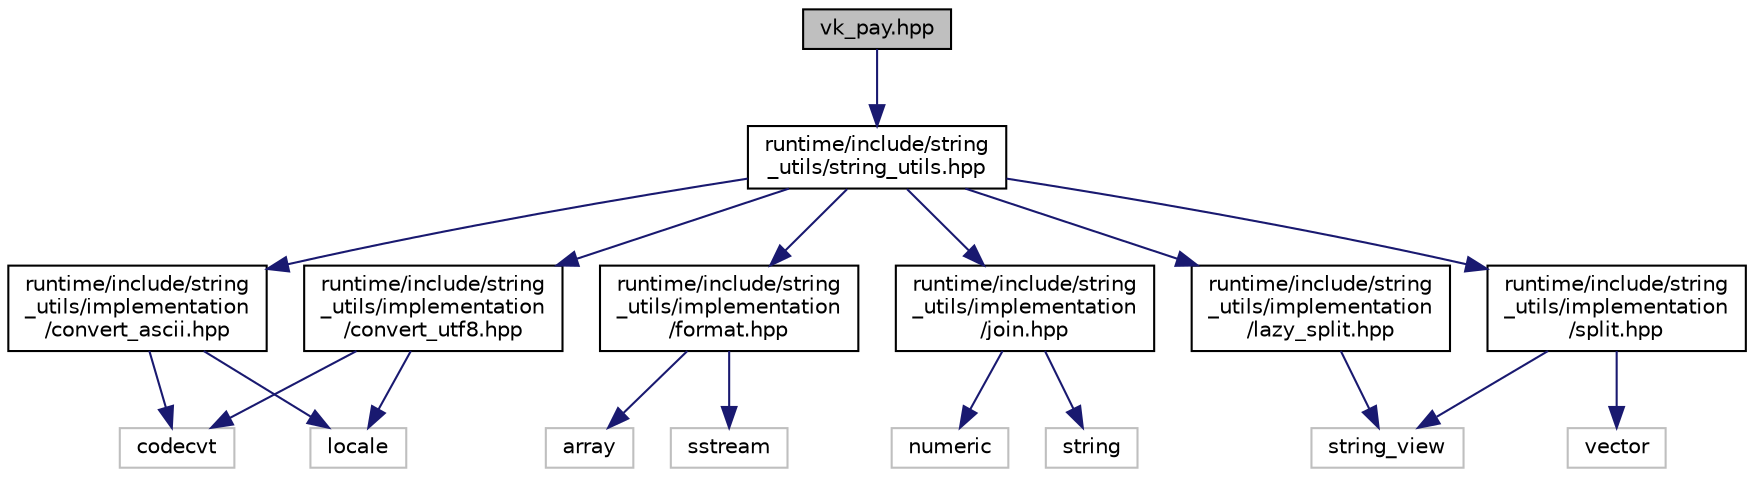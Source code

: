 digraph "vk_pay.hpp"
{
 // LATEX_PDF_SIZE
  edge [fontname="Helvetica",fontsize="10",labelfontname="Helvetica",labelfontsize="10"];
  node [fontname="Helvetica",fontsize="10",shape=record];
  Node1 [label="vk_pay.hpp",height=0.2,width=0.4,color="black", fillcolor="grey75", style="filled", fontcolor="black",tooltip=" "];
  Node1 -> Node2 [color="midnightblue",fontsize="10",style="solid",fontname="Helvetica"];
  Node2 [label="runtime/include/string\l_utils/string_utils.hpp",height=0.2,width=0.4,color="black", fillcolor="white", style="filled",URL="$string__utils_8hpp.html",tooltip=" "];
  Node2 -> Node3 [color="midnightblue",fontsize="10",style="solid",fontname="Helvetica"];
  Node3 [label="runtime/include/string\l_utils/implementation\l/convert_ascii.hpp",height=0.2,width=0.4,color="black", fillcolor="white", style="filled",URL="$convert__ascii_8hpp.html",tooltip=" "];
  Node3 -> Node4 [color="midnightblue",fontsize="10",style="solid",fontname="Helvetica"];
  Node4 [label="codecvt",height=0.2,width=0.4,color="grey75", fillcolor="white", style="filled",tooltip=" "];
  Node3 -> Node5 [color="midnightblue",fontsize="10",style="solid",fontname="Helvetica"];
  Node5 [label="locale",height=0.2,width=0.4,color="grey75", fillcolor="white", style="filled",tooltip=" "];
  Node2 -> Node6 [color="midnightblue",fontsize="10",style="solid",fontname="Helvetica"];
  Node6 [label="runtime/include/string\l_utils/implementation\l/convert_utf8.hpp",height=0.2,width=0.4,color="black", fillcolor="white", style="filled",URL="$convert__utf8_8hpp.html",tooltip=" "];
  Node6 -> Node4 [color="midnightblue",fontsize="10",style="solid",fontname="Helvetica"];
  Node6 -> Node5 [color="midnightblue",fontsize="10",style="solid",fontname="Helvetica"];
  Node2 -> Node7 [color="midnightblue",fontsize="10",style="solid",fontname="Helvetica"];
  Node7 [label="runtime/include/string\l_utils/implementation\l/format.hpp",height=0.2,width=0.4,color="black", fillcolor="white", style="filled",URL="$format_8hpp.html",tooltip=" "];
  Node7 -> Node8 [color="midnightblue",fontsize="10",style="solid",fontname="Helvetica"];
  Node8 [label="array",height=0.2,width=0.4,color="grey75", fillcolor="white", style="filled",tooltip=" "];
  Node7 -> Node9 [color="midnightblue",fontsize="10",style="solid",fontname="Helvetica"];
  Node9 [label="sstream",height=0.2,width=0.4,color="grey75", fillcolor="white", style="filled",tooltip=" "];
  Node2 -> Node10 [color="midnightblue",fontsize="10",style="solid",fontname="Helvetica"];
  Node10 [label="runtime/include/string\l_utils/implementation\l/join.hpp",height=0.2,width=0.4,color="black", fillcolor="white", style="filled",URL="$join_8hpp.html",tooltip=" "];
  Node10 -> Node11 [color="midnightblue",fontsize="10",style="solid",fontname="Helvetica"];
  Node11 [label="numeric",height=0.2,width=0.4,color="grey75", fillcolor="white", style="filled",tooltip=" "];
  Node10 -> Node12 [color="midnightblue",fontsize="10",style="solid",fontname="Helvetica"];
  Node12 [label="string",height=0.2,width=0.4,color="grey75", fillcolor="white", style="filled",tooltip=" "];
  Node2 -> Node13 [color="midnightblue",fontsize="10",style="solid",fontname="Helvetica"];
  Node13 [label="runtime/include/string\l_utils/implementation\l/lazy_split.hpp",height=0.2,width=0.4,color="black", fillcolor="white", style="filled",URL="$lazy__split_8hpp.html",tooltip=" "];
  Node13 -> Node14 [color="midnightblue",fontsize="10",style="solid",fontname="Helvetica"];
  Node14 [label="string_view",height=0.2,width=0.4,color="grey75", fillcolor="white", style="filled",tooltip=" "];
  Node2 -> Node15 [color="midnightblue",fontsize="10",style="solid",fontname="Helvetica"];
  Node15 [label="runtime/include/string\l_utils/implementation\l/split.hpp",height=0.2,width=0.4,color="black", fillcolor="white", style="filled",URL="$split_8hpp.html",tooltip=" "];
  Node15 -> Node14 [color="midnightblue",fontsize="10",style="solid",fontname="Helvetica"];
  Node15 -> Node16 [color="midnightblue",fontsize="10",style="solid",fontname="Helvetica"];
  Node16 [label="vector",height=0.2,width=0.4,color="grey75", fillcolor="white", style="filled",tooltip=" "];
}
